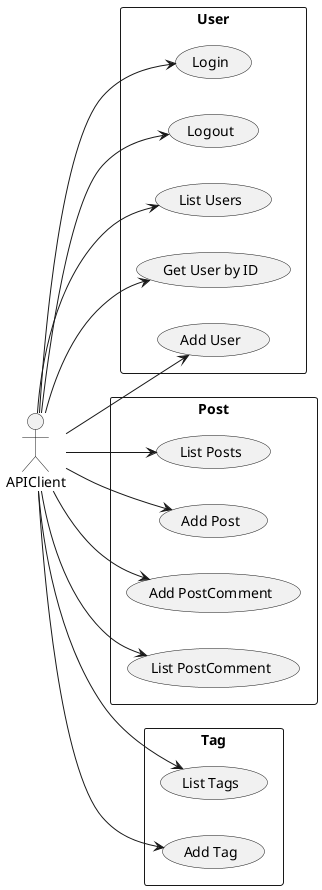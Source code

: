 @startuml
left to right direction
:APIClient:
rectangle User {
  APIClient --> (Login)
  APIClient --> (Logout)
  APIClient --> (List Users)
  APIClient --> (Get User by ID)
  APIClient --> (Add User)
}
rectangle Post {
  APIClient --> (List Posts)
  APIClient --> (Add Post)
  APIClient --> (Add PostComment)
  APIClient --> (List PostComment)
}
rectangle Tag {
  APIClient --> (List Tags)
  APIClient --> (Add Tag)
}
@enduml
